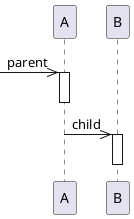 @startuml
skinparam maxmessagesize 500
skinparam responseMessageBelowArrow true
[->> A: parent
activate A
deactivate A

A ->> B: child
activate B
deactivate B
@enduml
